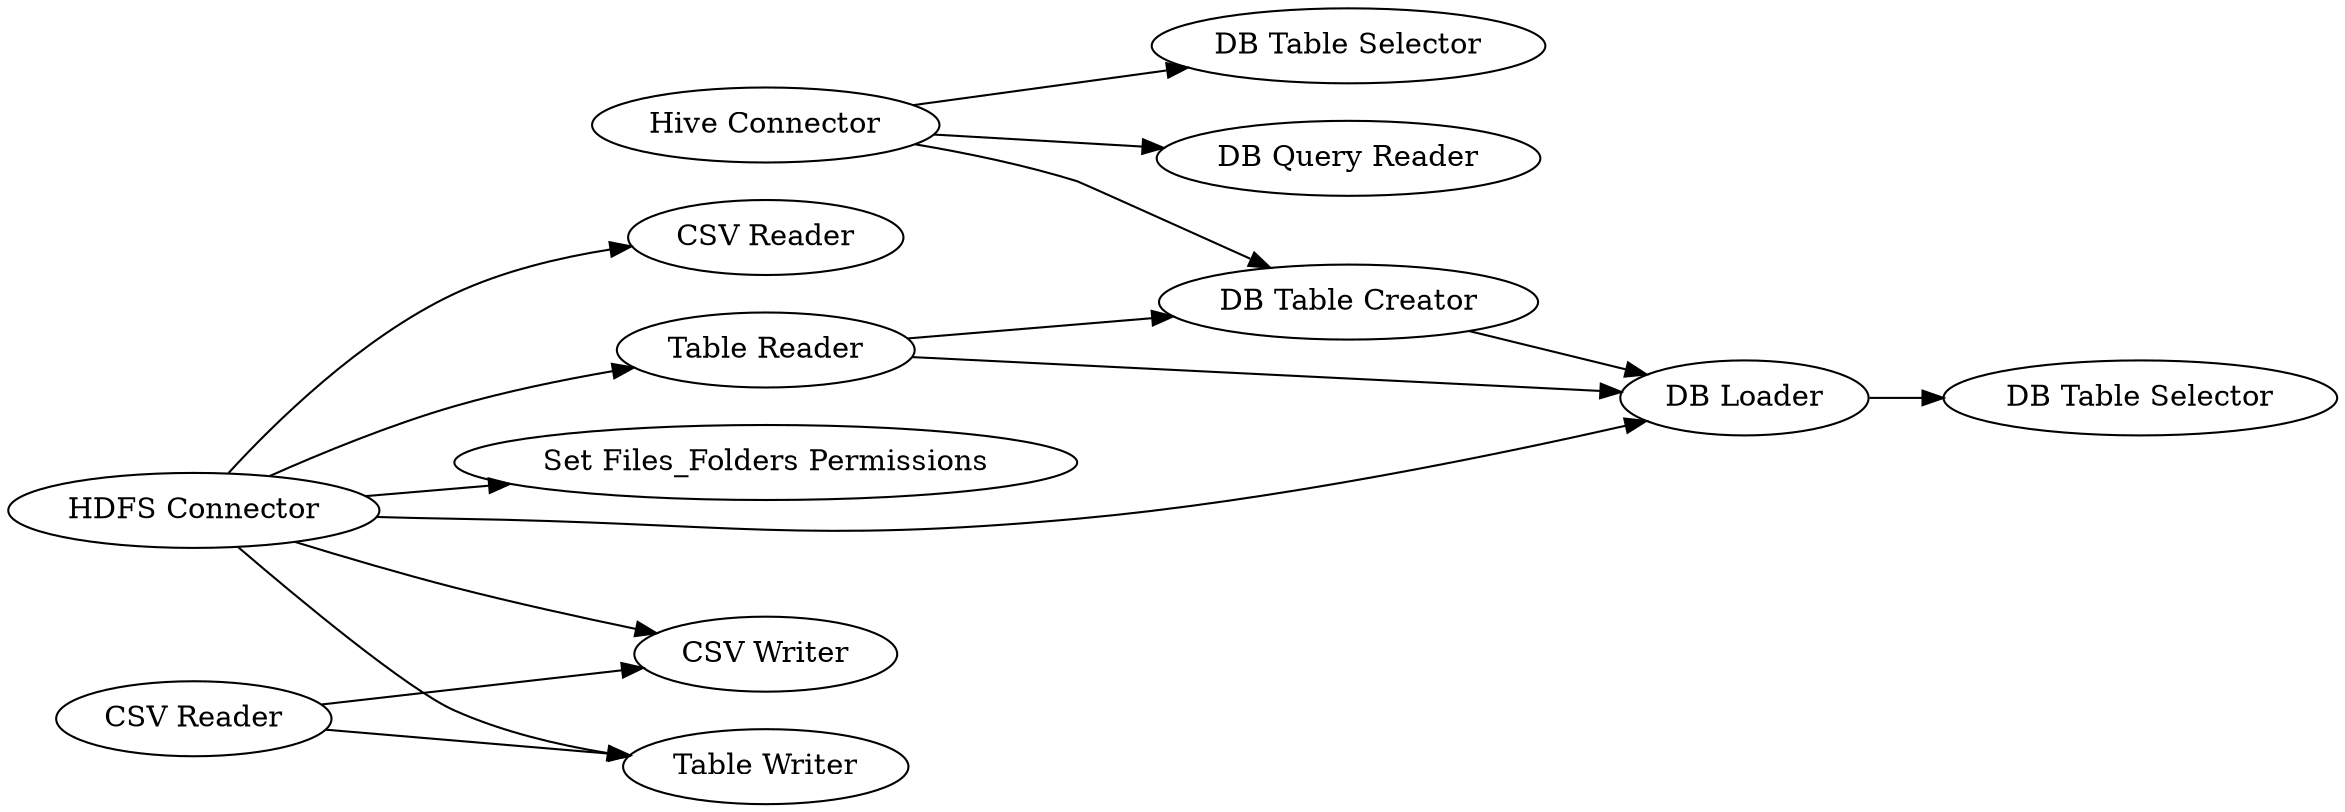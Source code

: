 digraph {
	69 -> 65
	66 -> 67
	66 -> 74
	68 -> 64
	69 -> 76
	69 -> 75
	64 -> 60
	64 -> 65
	68 -> 60
	68 -> 74
	68 -> 72
	68 -> 73
	68 -> 67
	65 -> 60
	60 -> 59
	64 [label="Table Reader"]
	66 [label="CSV Reader"]
	68 [label="HDFS Connector"]
	65 [label="DB Table Creator"]
	67 [label="Table Writer"]
	69 [label="Hive Connector"]
	72 [label="Set Files_Folders Permissions"]
	76 [label="DB Query Reader"]
	74 [label="CSV Writer"]
	75 [label="DB Table Selector"]
	73 [label="CSV Reader"]
	60 [label="DB Loader"]
	59 [label="DB Table Selector"]
	rankdir=LR
}
